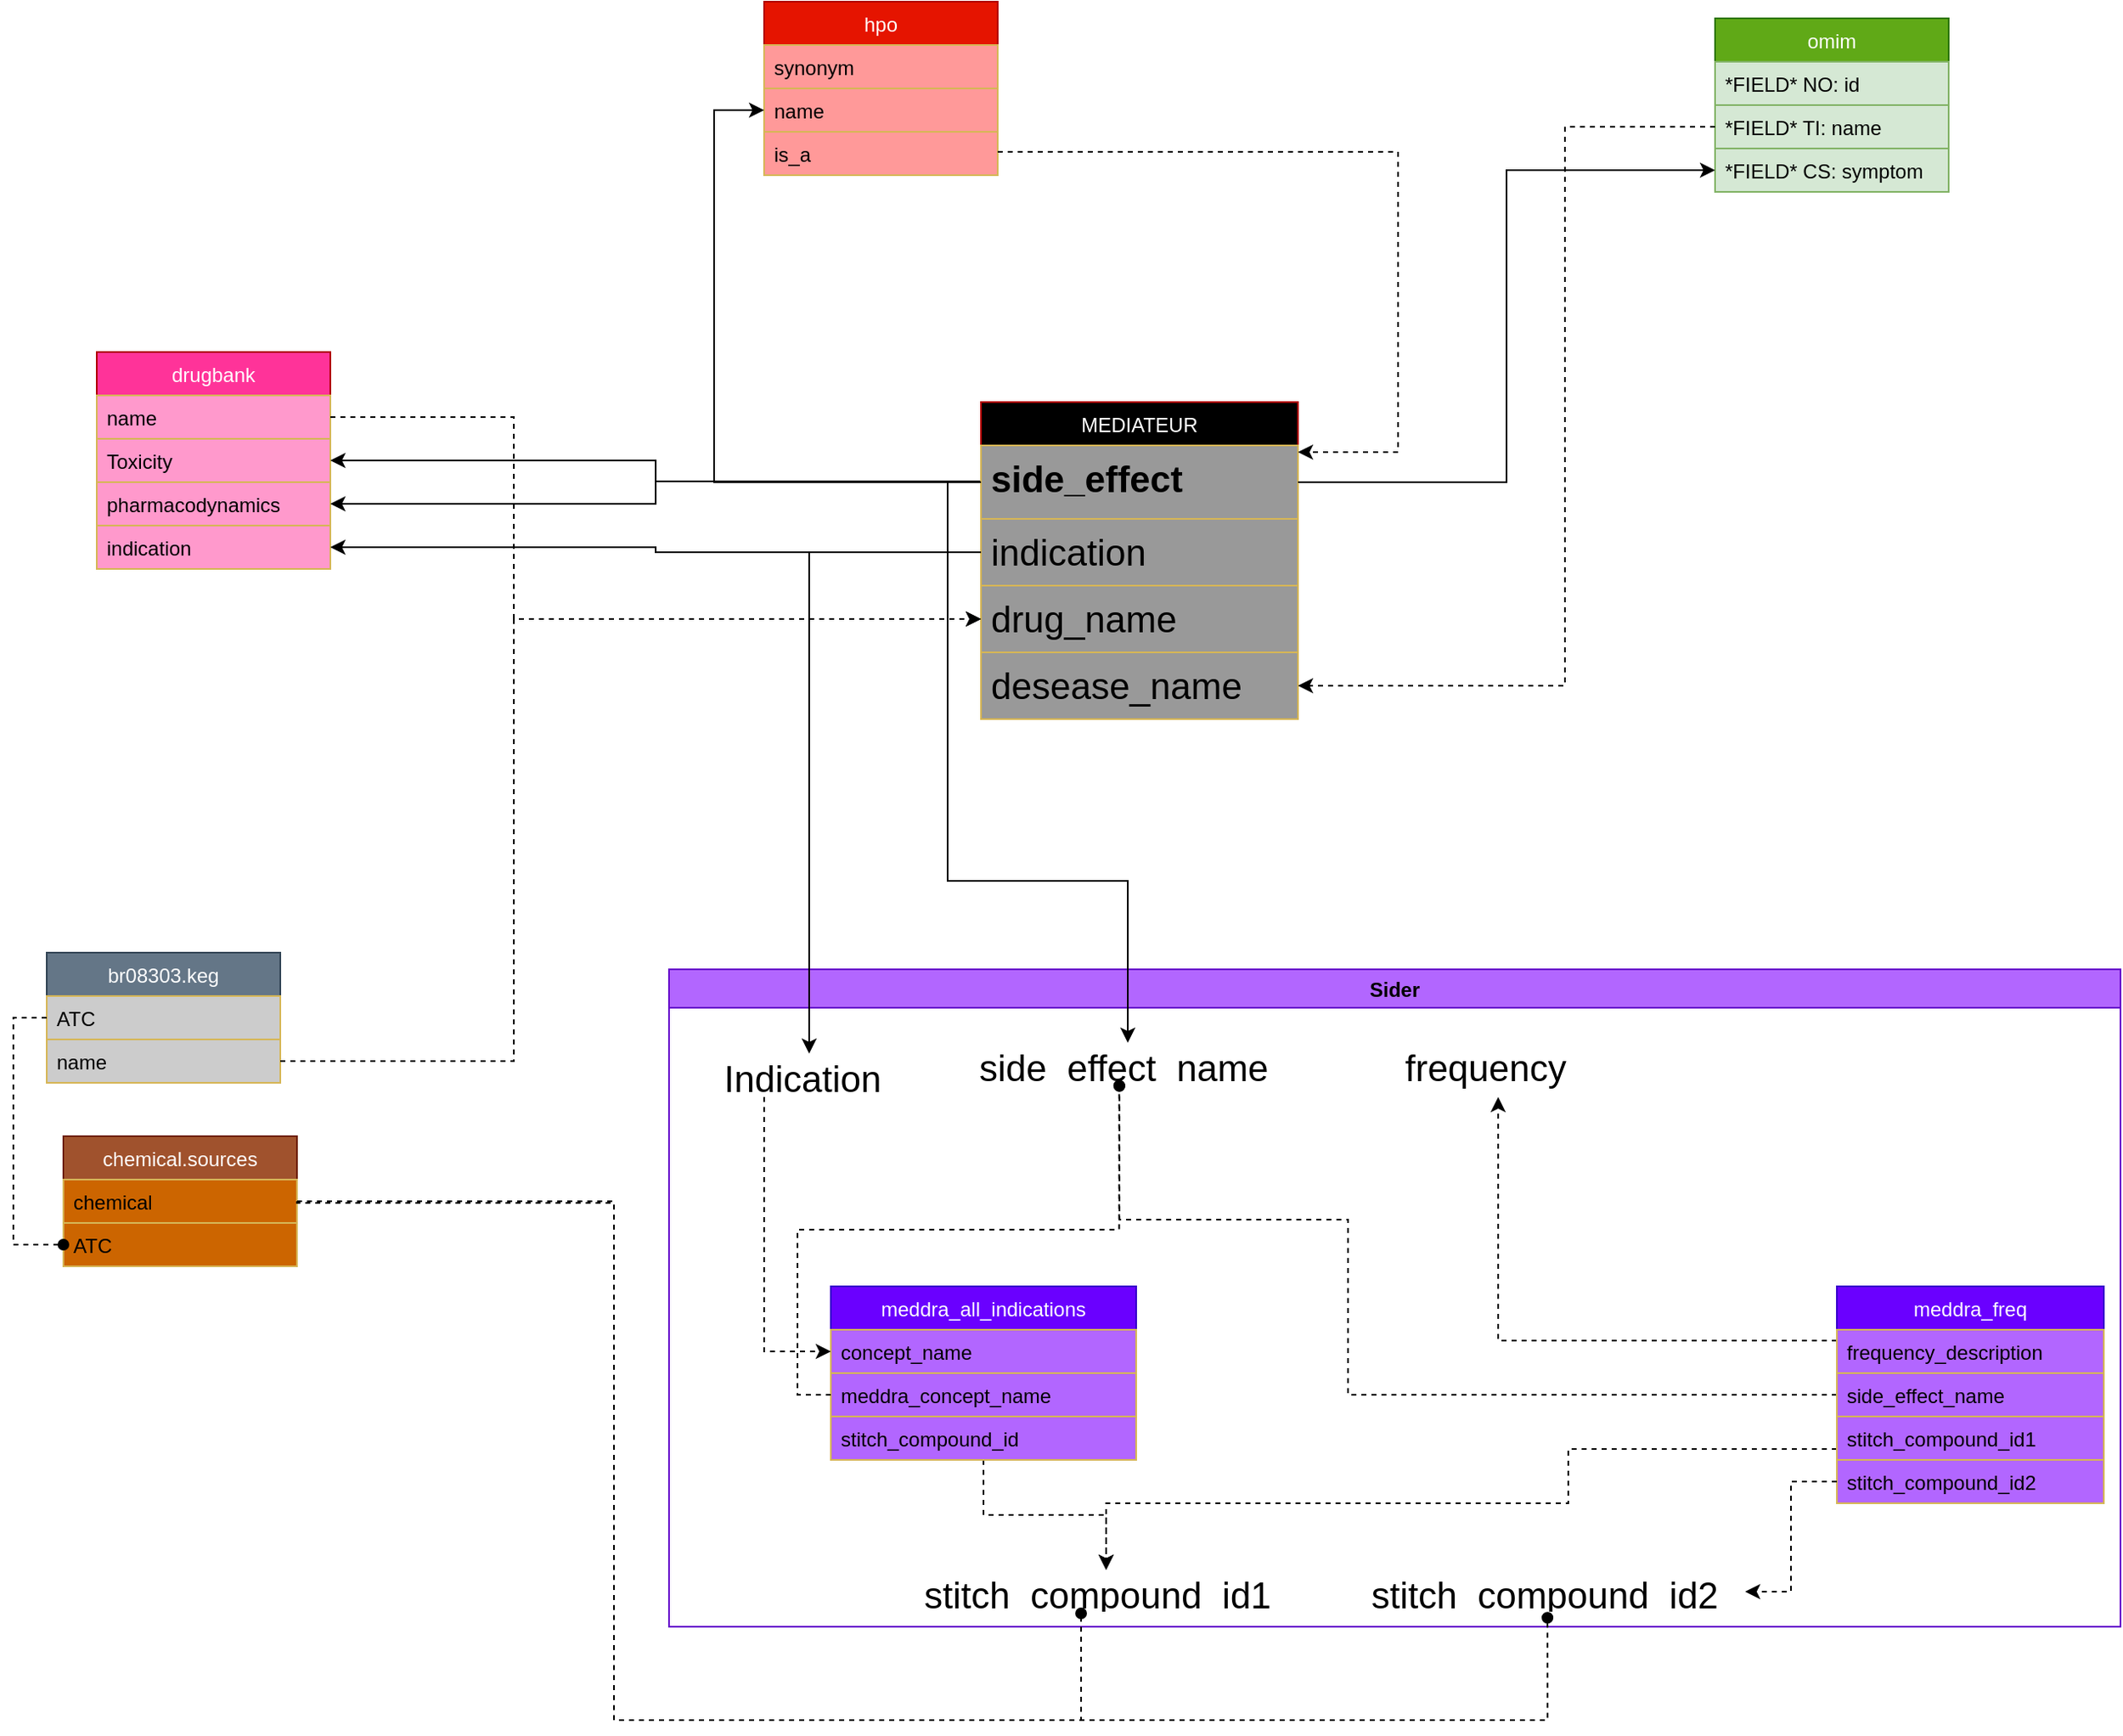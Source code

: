<mxfile version="14.6.1" type="device"><diagram id="_SY94D3gMoZwMA-lYDUD" name="Page-1"><mxGraphModel dx="1221" dy="645" grid="1" gridSize="10" guides="1" tooltips="1" connect="1" arrows="1" fold="1" page="1" pageScale="1" pageWidth="827" pageHeight="1169" math="0" shadow="0"><root><mxCell id="0"/><mxCell id="1" parent="0"/><mxCell id="eHY60AALpFjbMqarnLGY-1" value="omim" style="swimlane;fontStyle=0;childLayout=stackLayout;horizontal=1;startSize=26;fillColor=#60a917;horizontalStack=0;resizeParent=1;resizeParentMax=0;resizeLast=0;collapsible=1;marginBottom=0;strokeColor=#2D7600;fontColor=#ffffff;" parent="1" vertex="1"><mxGeometry x="1040" y="30" width="140" height="104" as="geometry"/></mxCell><mxCell id="eHY60AALpFjbMqarnLGY-2" value="*FIELD* NO: id" style="text;strokeColor=#82b366;fillColor=#d5e8d4;align=left;verticalAlign=top;spacingLeft=4;spacingRight=4;overflow=hidden;rotatable=0;points=[[0,0.5],[1,0.5]];portConstraint=eastwest;" parent="eHY60AALpFjbMqarnLGY-1" vertex="1"><mxGeometry y="26" width="140" height="26" as="geometry"/></mxCell><mxCell id="eHY60AALpFjbMqarnLGY-3" value="*FIELD* TI: name" style="text;strokeColor=#82b366;fillColor=#d5e8d4;align=left;verticalAlign=top;spacingLeft=4;spacingRight=4;overflow=hidden;rotatable=0;points=[[0,0.5],[1,0.5]];portConstraint=eastwest;" parent="eHY60AALpFjbMqarnLGY-1" vertex="1"><mxGeometry y="52" width="140" height="26" as="geometry"/></mxCell><mxCell id="eHY60AALpFjbMqarnLGY-4" value="*FIELD* CS: symptom" style="text;strokeColor=#82b366;fillColor=#d5e8d4;align=left;verticalAlign=top;spacingLeft=4;spacingRight=4;overflow=hidden;rotatable=0;points=[[0,0.5],[1,0.5]];portConstraint=eastwest;" parent="eHY60AALpFjbMqarnLGY-1" vertex="1"><mxGeometry y="78" width="140" height="26" as="geometry"/></mxCell><mxCell id="eHY60AALpFjbMqarnLGY-86" value="chemical.sources" style="swimlane;fontStyle=0;childLayout=stackLayout;horizontal=1;startSize=26;horizontalStack=0;resizeParent=1;resizeParentMax=0;resizeLast=0;collapsible=1;marginBottom=0;strokeColor=#6D1F00;fontColor=#ffffff;fillColor=#a0522d;" parent="1" vertex="1"><mxGeometry x="50" y="700" width="140" height="78" as="geometry"/></mxCell><mxCell id="eHY60AALpFjbMqarnLGY-87" value="chemical" style="text;strokeColor=#d6b656;align=left;verticalAlign=top;spacingLeft=4;spacingRight=4;overflow=hidden;rotatable=0;points=[[0,0.5],[1,0.5]];portConstraint=eastwest;fillColor=#CC6500;" parent="eHY60AALpFjbMqarnLGY-86" vertex="1"><mxGeometry y="26" width="140" height="26" as="geometry"/></mxCell><mxCell id="eHY60AALpFjbMqarnLGY-89" value="ATC" style="text;strokeColor=#d6b656;align=left;verticalAlign=top;spacingLeft=4;spacingRight=4;overflow=hidden;rotatable=0;points=[[0,0.5],[1,0.5]];portConstraint=eastwest;fillColor=#CC6500;" parent="eHY60AALpFjbMqarnLGY-86" vertex="1"><mxGeometry y="52" width="140" height="26" as="geometry"/></mxCell><mxCell id="eHY60AALpFjbMqarnLGY-92" value="br08303.keg" style="swimlane;fontStyle=0;childLayout=stackLayout;horizontal=1;startSize=26;horizontalStack=0;resizeParent=1;resizeParentMax=0;resizeLast=0;collapsible=1;marginBottom=0;strokeColor=#314354;fontColor=#ffffff;fillColor=#647687;" parent="1" vertex="1"><mxGeometry x="40" y="590" width="140" height="78" as="geometry"/></mxCell><mxCell id="eHY60AALpFjbMqarnLGY-93" value="ATC" style="text;strokeColor=#d6b656;align=left;verticalAlign=top;spacingLeft=4;spacingRight=4;overflow=hidden;rotatable=0;points=[[0,0.5],[1,0.5]];portConstraint=eastwest;fillColor=#CCCCCC;" parent="eHY60AALpFjbMqarnLGY-92" vertex="1"><mxGeometry y="26" width="140" height="26" as="geometry"/></mxCell><mxCell id="eHY60AALpFjbMqarnLGY-94" value="name" style="text;strokeColor=#d6b656;align=left;verticalAlign=top;spacingLeft=4;spacingRight=4;overflow=hidden;rotatable=0;points=[[0,0.5],[1,0.5]];portConstraint=eastwest;fillColor=#CCCCCC;" parent="eHY60AALpFjbMqarnLGY-92" vertex="1"><mxGeometry y="52" width="140" height="26" as="geometry"/></mxCell><mxCell id="eHY60AALpFjbMqarnLGY-144" value="" style="group" parent="1" vertex="1" connectable="0"><mxGeometry x="413" y="600" width="870" height="394" as="geometry"/></mxCell><mxCell id="eHY60AALpFjbMqarnLGY-143" value="" style="group" parent="eHY60AALpFjbMqarnLGY-144" vertex="1" connectable="0"><mxGeometry width="870" height="394" as="geometry"/></mxCell><mxCell id="eHY60AALpFjbMqarnLGY-140" value="" style="group" parent="eHY60AALpFjbMqarnLGY-143" vertex="1" connectable="0"><mxGeometry width="870" height="394" as="geometry"/></mxCell><mxCell id="eHY60AALpFjbMqarnLGY-142" value="" style="group" parent="eHY60AALpFjbMqarnLGY-140" vertex="1" connectable="0"><mxGeometry width="870" height="394" as="geometry"/></mxCell><mxCell id="eHY60AALpFjbMqarnLGY-139" value="" style="group" parent="eHY60AALpFjbMqarnLGY-142" vertex="1" connectable="0"><mxGeometry width="870" height="394" as="geometry"/></mxCell><mxCell id="eHY60AALpFjbMqarnLGY-141" value="" style="group" parent="eHY60AALpFjbMqarnLGY-139" vertex="1" connectable="0"><mxGeometry width="870" height="394" as="geometry"/></mxCell><mxCell id="eHY60AALpFjbMqarnLGY-138" value="" style="group" parent="eHY60AALpFjbMqarnLGY-141" vertex="1" connectable="0"><mxGeometry width="870" height="394" as="geometry"/></mxCell><mxCell id="eHY60AALpFjbMqarnLGY-66" value="Sider" style="swimlane;fillColor=#B266FF;strokeColor=#6600CC;" parent="eHY60AALpFjbMqarnLGY-138" vertex="1"><mxGeometry width="870" height="394" as="geometry"/></mxCell><mxCell id="zmcV_JZj9wKGPKLQ9B_M-11" style="edgeStyle=orthogonalEdgeStyle;rounded=0;orthogonalLoop=1;jettySize=auto;html=1;exitX=0;exitY=0.75;exitDx=0;exitDy=0;dashed=1;" edge="1" parent="eHY60AALpFjbMqarnLGY-66" source="eHY60AALpFjbMqarnLGY-68" target="eHY60AALpFjbMqarnLGY-162"><mxGeometry relative="1" as="geometry"><Array as="points"><mxPoint x="539" y="288"/><mxPoint x="539" y="320"/><mxPoint x="262" y="320"/></Array></mxGeometry></mxCell><mxCell id="zmcV_JZj9wKGPKLQ9B_M-19" style="edgeStyle=orthogonalEdgeStyle;rounded=0;orthogonalLoop=1;jettySize=auto;html=1;exitX=0;exitY=0.25;exitDx=0;exitDy=0;dashed=1;" edge="1" parent="eHY60AALpFjbMqarnLGY-66" source="eHY60AALpFjbMqarnLGY-68" target="eHY60AALpFjbMqarnLGY-100"><mxGeometry relative="1" as="geometry"><Array as="points"><mxPoint x="497" y="223"/></Array></mxGeometry></mxCell><mxCell id="zmcV_JZj9wKGPKLQ9B_M-41" style="edgeStyle=orthogonalEdgeStyle;rounded=0;orthogonalLoop=1;jettySize=auto;html=1;exitX=0;exitY=0.5;exitDx=0;exitDy=0;endArrow=oval;endFill=1;dashed=1;entryX=0.475;entryY=0.996;entryDx=0;entryDy=0;entryPerimeter=0;" edge="1" parent="eHY60AALpFjbMqarnLGY-66" source="eHY60AALpFjbMqarnLGY-68" target="eHY60AALpFjbMqarnLGY-98"><mxGeometry relative="1" as="geometry"><mxPoint x="267" y="70" as="targetPoint"/><Array as="points"><mxPoint x="407" y="255"/><mxPoint x="407" y="150"/><mxPoint x="270" y="150"/></Array></mxGeometry></mxCell><mxCell id="eHY60AALpFjbMqarnLGY-68" value="meddra_freq" style="swimlane;fontStyle=0;childLayout=stackLayout;horizontal=1;startSize=26;horizontalStack=0;resizeParent=1;resizeParentMax=0;resizeLast=0;collapsible=1;marginBottom=0;strokeColor=#3700CC;fontColor=#ffffff;fillColor=#6a00ff;" parent="eHY60AALpFjbMqarnLGY-66" vertex="1"><mxGeometry x="700" y="190" width="160" height="130" as="geometry"/></mxCell><mxCell id="eHY60AALpFjbMqarnLGY-69" value="frequency_description" style="text;strokeColor=#d6b656;align=left;verticalAlign=top;spacingLeft=4;spacingRight=4;overflow=hidden;rotatable=0;points=[[0,0.5],[1,0.5]];portConstraint=eastwest;fillColor=#B266FF;" parent="eHY60AALpFjbMqarnLGY-68" vertex="1"><mxGeometry y="26" width="160" height="26" as="geometry"/></mxCell><mxCell id="eHY60AALpFjbMqarnLGY-70" value="side_effect_name" style="text;strokeColor=#d6b656;align=left;verticalAlign=top;spacingLeft=4;spacingRight=4;overflow=hidden;rotatable=0;points=[[0,0.5],[1,0.5]];portConstraint=eastwest;fillColor=#B266FF;" parent="eHY60AALpFjbMqarnLGY-68" vertex="1"><mxGeometry y="52" width="160" height="26" as="geometry"/></mxCell><mxCell id="eHY60AALpFjbMqarnLGY-72" value="stitch_compound_id1" style="text;strokeColor=#d6b656;align=left;verticalAlign=top;spacingLeft=4;spacingRight=4;overflow=hidden;rotatable=0;points=[[0,0.5],[1,0.5]];portConstraint=eastwest;fillColor=#B266FF;" parent="eHY60AALpFjbMqarnLGY-68" vertex="1"><mxGeometry y="78" width="160" height="26" as="geometry"/></mxCell><mxCell id="eHY60AALpFjbMqarnLGY-73" value="stitch_compound_id2" style="text;strokeColor=#d6b656;align=left;verticalAlign=top;spacingLeft=4;spacingRight=4;overflow=hidden;rotatable=0;points=[[0,0.5],[1,0.5]];portConstraint=eastwest;fillColor=#B266FF;" parent="eHY60AALpFjbMqarnLGY-68" vertex="1"><mxGeometry y="104" width="160" height="26" as="geometry"/></mxCell><mxCell id="zmcV_JZj9wKGPKLQ9B_M-13" style="edgeStyle=orthogonalEdgeStyle;rounded=0;orthogonalLoop=1;jettySize=auto;html=1;exitX=0.5;exitY=1;exitDx=0;exitDy=0;entryX=0.5;entryY=-0.004;entryDx=0;entryDy=0;entryPerimeter=0;dashed=1;" edge="1" parent="eHY60AALpFjbMqarnLGY-66" source="eHY60AALpFjbMqarnLGY-75" target="eHY60AALpFjbMqarnLGY-162"><mxGeometry relative="1" as="geometry"/></mxCell><mxCell id="eHY60AALpFjbMqarnLGY-75" value="meddra_all_indications" style="swimlane;fontStyle=0;childLayout=stackLayout;horizontal=1;startSize=26;horizontalStack=0;resizeParent=1;resizeParentMax=0;resizeLast=0;collapsible=1;marginBottom=0;strokeColor=#3700CC;fontColor=#ffffff;fillColor=#6a00ff;" parent="eHY60AALpFjbMqarnLGY-66" vertex="1"><mxGeometry x="97" y="190" width="183" height="104" as="geometry"/></mxCell><mxCell id="eHY60AALpFjbMqarnLGY-76" value="concept_name" style="text;strokeColor=#d6b656;align=left;verticalAlign=top;spacingLeft=4;spacingRight=4;overflow=hidden;rotatable=0;points=[[0,0.5],[1,0.5]];portConstraint=eastwest;fillColor=#B266FF;" parent="eHY60AALpFjbMqarnLGY-75" vertex="1"><mxGeometry y="26" width="183" height="26" as="geometry"/></mxCell><mxCell id="eHY60AALpFjbMqarnLGY-77" value="meddra_concept_name" style="text;strokeColor=#d6b656;align=left;verticalAlign=top;spacingLeft=4;spacingRight=4;overflow=hidden;rotatable=0;points=[[0,0.5],[1,0.5]];portConstraint=eastwest;fillColor=#B266FF;" parent="eHY60AALpFjbMqarnLGY-75" vertex="1"><mxGeometry y="52" width="183" height="26" as="geometry"/></mxCell><mxCell id="eHY60AALpFjbMqarnLGY-79" value="stitch_compound_id" style="text;strokeColor=#d6b656;align=left;verticalAlign=top;spacingLeft=4;spacingRight=4;overflow=hidden;rotatable=0;points=[[0,0.5],[1,0.5]];portConstraint=eastwest;fillColor=#B266FF;" parent="eHY60AALpFjbMqarnLGY-75" vertex="1"><mxGeometry y="78" width="183" height="26" as="geometry"/></mxCell><mxCell id="eHY60AALpFjbMqarnLGY-98" value="side_effect_name" style="text;strokeColor=none;fillColor=none;align=left;verticalAlign=middle;spacingLeft=4;spacingRight=4;overflow=hidden;rotatable=0;points=[[0,0.5],[1,0.5]];portConstraint=eastwest;fontSize=22;" parent="eHY60AALpFjbMqarnLGY-66" vertex="1"><mxGeometry x="180" y="44" width="189.5" height="26" as="geometry"/></mxCell><mxCell id="eHY60AALpFjbMqarnLGY-100" value="frequency" style="text;strokeColor=none;fillColor=none;align=left;verticalAlign=middle;spacingLeft=4;spacingRight=4;overflow=hidden;rotatable=0;points=[[0,0.5],[1,0.5]];portConstraint=eastwest;fontSize=22;" parent="eHY60AALpFjbMqarnLGY-66" vertex="1"><mxGeometry x="435.25" y="37.5" width="189.5" height="39" as="geometry"/></mxCell><mxCell id="eHY60AALpFjbMqarnLGY-162" value="stitch_compound_id1" style="text;strokeColor=none;fillColor=none;align=left;verticalAlign=middle;spacingLeft=4;spacingRight=4;overflow=hidden;rotatable=0;points=[[0,0.5],[1,0.5]];portConstraint=eastwest;fontSize=22;" parent="eHY60AALpFjbMqarnLGY-66" vertex="1"><mxGeometry x="147" y="360" width="230" height="26" as="geometry"/></mxCell><mxCell id="eHY60AALpFjbMqarnLGY-163" value="stitch_compound_id2" style="text;strokeColor=none;fillColor=none;align=left;verticalAlign=middle;spacingLeft=4;spacingRight=4;overflow=hidden;rotatable=0;points=[[0,0.5],[1,0.5]];portConstraint=eastwest;fontSize=22;" parent="eHY60AALpFjbMqarnLGY-66" vertex="1"><mxGeometry x="415" y="360" width="230" height="26" as="geometry"/></mxCell><mxCell id="zmcV_JZj9wKGPKLQ9B_M-12" style="edgeStyle=orthogonalEdgeStyle;rounded=0;orthogonalLoop=1;jettySize=auto;html=1;exitX=0;exitY=0.5;exitDx=0;exitDy=0;dashed=1;" edge="1" parent="eHY60AALpFjbMqarnLGY-66" source="eHY60AALpFjbMqarnLGY-73" target="eHY60AALpFjbMqarnLGY-163"><mxGeometry relative="1" as="geometry"/></mxCell><mxCell id="zmcV_JZj9wKGPKLQ9B_M-16" style="edgeStyle=orthogonalEdgeStyle;rounded=0;orthogonalLoop=1;jettySize=auto;html=1;exitX=0;exitY=0.5;exitDx=0;exitDy=0;entryX=0.474;entryY=0.99;entryDx=0;entryDy=0;entryPerimeter=0;dashed=1;endArrow=oval;endFill=1;" edge="1" parent="eHY60AALpFjbMqarnLGY-66" source="eHY60AALpFjbMqarnLGY-77" target="eHY60AALpFjbMqarnLGY-98"><mxGeometry relative="1" as="geometry"/></mxCell><mxCell id="zmcV_JZj9wKGPKLQ9B_M-39" style="edgeStyle=orthogonalEdgeStyle;rounded=0;orthogonalLoop=1;jettySize=auto;html=1;entryX=0;entryY=0.5;entryDx=0;entryDy=0;endArrow=classic;endFill=1;dashed=1;" edge="1" parent="eHY60AALpFjbMqarnLGY-66" source="zmcV_JZj9wKGPKLQ9B_M-37" target="eHY60AALpFjbMqarnLGY-76"><mxGeometry relative="1" as="geometry"><Array as="points"><mxPoint x="57" y="229"/></Array></mxGeometry></mxCell><mxCell id="zmcV_JZj9wKGPKLQ9B_M-37" value="Indication" style="text;strokeColor=none;fillColor=none;align=left;verticalAlign=middle;spacingLeft=4;spacingRight=4;overflow=hidden;rotatable=0;points=[[0,0.5],[1,0.5]];portConstraint=eastwest;fontSize=22;" vertex="1" parent="eHY60AALpFjbMqarnLGY-66"><mxGeometry x="27" y="50.5" width="113" height="26" as="geometry"/></mxCell><mxCell id="eHY60AALpFjbMqarnLGY-48" value="hpo" style="swimlane;fontStyle=0;childLayout=stackLayout;horizontal=1;startSize=26;horizontalStack=0;resizeParent=1;resizeParentMax=0;resizeLast=0;collapsible=1;marginBottom=0;strokeColor=#B20000;fontColor=#ffffff;fillColor=#e51400;" parent="1" vertex="1"><mxGeometry x="470" y="20" width="140" height="104" as="geometry"/></mxCell><mxCell id="eHY60AALpFjbMqarnLGY-50" value="synonym" style="text;strokeColor=#d6b656;align=left;verticalAlign=top;spacingLeft=4;spacingRight=4;overflow=hidden;rotatable=0;points=[[0,0.5],[1,0.5]];portConstraint=eastwest;fillColor=#FF9999;" parent="eHY60AALpFjbMqarnLGY-48" vertex="1"><mxGeometry y="26" width="140" height="26" as="geometry"/></mxCell><mxCell id="eHY60AALpFjbMqarnLGY-52" value="name" style="text;strokeColor=#d6b656;align=left;verticalAlign=top;spacingLeft=4;spacingRight=4;overflow=hidden;rotatable=0;points=[[0,0.5],[1,0.5]];portConstraint=eastwest;fillColor=#FF9999;" parent="eHY60AALpFjbMqarnLGY-48" vertex="1"><mxGeometry y="52" width="140" height="26" as="geometry"/></mxCell><mxCell id="eHY60AALpFjbMqarnLGY-53" value="is_a" style="text;strokeColor=#d6b656;align=left;verticalAlign=top;spacingLeft=4;spacingRight=4;overflow=hidden;rotatable=0;points=[[0,0.5],[1,0.5]];portConstraint=eastwest;fillColor=#FF9999;" parent="eHY60AALpFjbMqarnLGY-48" vertex="1"><mxGeometry y="78" width="140" height="26" as="geometry"/></mxCell><mxCell id="eHY60AALpFjbMqarnLGY-169" style="edgeStyle=orthogonalEdgeStyle;rounded=0;orthogonalLoop=1;jettySize=auto;html=1;exitX=1;exitY=0.5;exitDx=0;exitDy=0;labelBackgroundColor=none;strokeColor=#000000;fontSize=22;fontColor=#000000;dashed=1;endArrow=oval;endFill=1;" parent="1" source="eHY60AALpFjbMqarnLGY-87" target="eHY60AALpFjbMqarnLGY-162" edge="1"><mxGeometry relative="1" as="geometry"><Array as="points"><mxPoint x="380" y="740"/><mxPoint x="380" y="1050"/><mxPoint x="660" y="1050"/></Array></mxGeometry></mxCell><mxCell id="eHY60AALpFjbMqarnLGY-171" style="edgeStyle=orthogonalEdgeStyle;rounded=0;orthogonalLoop=1;jettySize=auto;html=1;exitX=0;exitY=0.5;exitDx=0;exitDy=0;entryX=0;entryY=0.5;entryDx=0;entryDy=0;dashed=1;labelBackgroundColor=none;strokeColor=#000000;fontSize=22;fontColor=#000000;endArrow=oval;endFill=1;" parent="1" source="eHY60AALpFjbMqarnLGY-93" target="eHY60AALpFjbMqarnLGY-89" edge="1"><mxGeometry relative="1" as="geometry"/></mxCell><mxCell id="Vt67pF_ZGzXHQQoCEUzW-1" value="drugbank" style="swimlane;fontStyle=0;childLayout=stackLayout;horizontal=1;startSize=26;horizontalStack=0;resizeParent=1;resizeParentMax=0;resizeLast=0;collapsible=1;marginBottom=0;strokeColor=#B20000;fontColor=#ffffff;fillColor=#FF3399;" parent="1" vertex="1"><mxGeometry x="70" y="230" width="140" height="130" as="geometry"/></mxCell><mxCell id="Vt67pF_ZGzXHQQoCEUzW-2" value="name" style="text;strokeColor=#d6b656;align=left;verticalAlign=top;spacingLeft=4;spacingRight=4;overflow=hidden;rotatable=0;points=[[0,0.5],[1,0.5]];portConstraint=eastwest;fillColor=#FF99CC;" parent="Vt67pF_ZGzXHQQoCEUzW-1" vertex="1"><mxGeometry y="26" width="140" height="26" as="geometry"/></mxCell><mxCell id="Vt67pF_ZGzXHQQoCEUzW-3" value="Toxicity" style="text;strokeColor=#d6b656;align=left;verticalAlign=top;spacingLeft=4;spacingRight=4;overflow=hidden;rotatable=0;points=[[0,0.5],[1,0.5]];portConstraint=eastwest;fillColor=#FF99CC;" parent="Vt67pF_ZGzXHQQoCEUzW-1" vertex="1"><mxGeometry y="52" width="140" height="26" as="geometry"/></mxCell><mxCell id="Vt67pF_ZGzXHQQoCEUzW-4" value="pharmacodynamics" style="text;strokeColor=#d6b656;align=left;verticalAlign=top;spacingLeft=4;spacingRight=4;overflow=hidden;rotatable=0;points=[[0,0.5],[1,0.5]];portConstraint=eastwest;fillColor=#FF99CC;" parent="Vt67pF_ZGzXHQQoCEUzW-1" vertex="1"><mxGeometry y="78" width="140" height="26" as="geometry"/></mxCell><mxCell id="Vt67pF_ZGzXHQQoCEUzW-6" value="indication" style="text;strokeColor=#d6b656;align=left;verticalAlign=top;spacingLeft=4;spacingRight=4;overflow=hidden;rotatable=0;points=[[0,0.5],[1,0.5]];portConstraint=eastwest;fillColor=#FF99CC;" parent="Vt67pF_ZGzXHQQoCEUzW-1" vertex="1"><mxGeometry y="104" width="140" height="26" as="geometry"/></mxCell><mxCell id="zmcV_JZj9wKGPKLQ9B_M-25" style="edgeStyle=orthogonalEdgeStyle;rounded=0;orthogonalLoop=1;jettySize=auto;html=1;exitX=0;exitY=0.25;exitDx=0;exitDy=0;" edge="1" parent="1" source="Vt67pF_ZGzXHQQoCEUzW-11" target="eHY60AALpFjbMqarnLGY-98"><mxGeometry relative="1" as="geometry"><Array as="points"><mxPoint x="580" y="308"/><mxPoint x="580" y="547"/><mxPoint x="688" y="547"/></Array></mxGeometry></mxCell><mxCell id="zmcV_JZj9wKGPKLQ9B_M-26" style="edgeStyle=orthogonalEdgeStyle;rounded=0;orthogonalLoop=1;jettySize=auto;html=1;exitX=0;exitY=0.25;exitDx=0;exitDy=0;entryX=1;entryY=0.5;entryDx=0;entryDy=0;" edge="1" parent="1" source="Vt67pF_ZGzXHQQoCEUzW-11" target="Vt67pF_ZGzXHQQoCEUzW-3"><mxGeometry relative="1" as="geometry"/></mxCell><mxCell id="zmcV_JZj9wKGPKLQ9B_M-27" style="edgeStyle=orthogonalEdgeStyle;rounded=0;orthogonalLoop=1;jettySize=auto;html=1;exitX=0;exitY=0.25;exitDx=0;exitDy=0;entryX=1;entryY=0.5;entryDx=0;entryDy=0;" edge="1" parent="1" source="Vt67pF_ZGzXHQQoCEUzW-11" target="Vt67pF_ZGzXHQQoCEUzW-4"><mxGeometry relative="1" as="geometry"/></mxCell><mxCell id="Vt67pF_ZGzXHQQoCEUzW-11" value="MEDIATEUR" style="swimlane;fontStyle=0;childLayout=stackLayout;horizontal=1;startSize=26;horizontalStack=0;resizeParent=1;resizeParentMax=0;resizeLast=0;collapsible=1;marginBottom=0;strokeColor=#B20000;fontColor=#ffffff;fillColor=#000000;" parent="1" vertex="1"><mxGeometry x="600" y="260" width="190" height="190" as="geometry"/></mxCell><mxCell id="Vt67pF_ZGzXHQQoCEUzW-12" value="side_effect" style="text;strokeColor=#d6b656;align=left;verticalAlign=top;spacingLeft=4;spacingRight=4;overflow=hidden;rotatable=0;points=[[0,0.5],[1,0.5]];portConstraint=eastwest;fillColor=#999999;fontSize=22;fontStyle=1" parent="Vt67pF_ZGzXHQQoCEUzW-11" vertex="1"><mxGeometry y="26" width="190" height="44" as="geometry"/></mxCell><mxCell id="Vt67pF_ZGzXHQQoCEUzW-13" value="indication" style="text;strokeColor=#d6b656;align=left;verticalAlign=top;spacingLeft=4;spacingRight=4;overflow=hidden;rotatable=0;points=[[0,0.5],[1,0.5]];portConstraint=eastwest;fillColor=#999999;fontSize=22;" parent="Vt67pF_ZGzXHQQoCEUzW-11" vertex="1"><mxGeometry y="70" width="190" height="40" as="geometry"/></mxCell><mxCell id="Vt67pF_ZGzXHQQoCEUzW-14" value="drug_name&#10;" style="text;strokeColor=#d6b656;align=left;verticalAlign=top;spacingLeft=4;spacingRight=4;overflow=hidden;rotatable=0;points=[[0,0.5],[1,0.5]];portConstraint=eastwest;fillColor=#999999;fontSize=22;" parent="Vt67pF_ZGzXHQQoCEUzW-11" vertex="1"><mxGeometry y="110" width="190" height="40" as="geometry"/></mxCell><mxCell id="Vt67pF_ZGzXHQQoCEUzW-15" value="desease_name" style="text;strokeColor=#d6b656;align=left;verticalAlign=top;spacingLeft=4;spacingRight=4;overflow=hidden;rotatable=0;points=[[0,0.5],[1,0.5]];portConstraint=eastwest;fillColor=#999999;fontSize=22;" parent="Vt67pF_ZGzXHQQoCEUzW-11" vertex="1"><mxGeometry y="150" width="190" height="40" as="geometry"/></mxCell><mxCell id="zmcV_JZj9wKGPKLQ9B_M-20" style="edgeStyle=orthogonalEdgeStyle;rounded=0;orthogonalLoop=1;jettySize=auto;html=1;exitX=1;exitY=0.5;exitDx=0;exitDy=0;dashed=1;entryX=0.485;entryY=1.1;entryDx=0;entryDy=0;entryPerimeter=0;endArrow=oval;endFill=1;" edge="1" parent="1" source="eHY60AALpFjbMqarnLGY-87" target="eHY60AALpFjbMqarnLGY-163"><mxGeometry relative="1" as="geometry"><Array as="points"><mxPoint x="380" y="739"/><mxPoint x="380" y="1050"/><mxPoint x="940" y="1050"/></Array></mxGeometry></mxCell><mxCell id="zmcV_JZj9wKGPKLQ9B_M-21" style="edgeStyle=orthogonalEdgeStyle;rounded=0;orthogonalLoop=1;jettySize=auto;html=1;exitX=1;exitY=0.5;exitDx=0;exitDy=0;entryX=0;entryY=0.5;entryDx=0;entryDy=0;dashed=1;" edge="1" parent="1" source="eHY60AALpFjbMqarnLGY-94" target="Vt67pF_ZGzXHQQoCEUzW-14"><mxGeometry relative="1" as="geometry"><Array as="points"><mxPoint x="320" y="655"/><mxPoint x="320" y="390"/></Array></mxGeometry></mxCell><mxCell id="zmcV_JZj9wKGPKLQ9B_M-22" style="edgeStyle=orthogonalEdgeStyle;rounded=0;orthogonalLoop=1;jettySize=auto;html=1;exitX=1;exitY=0.5;exitDx=0;exitDy=0;entryX=0;entryY=0.5;entryDx=0;entryDy=0;dashed=1;" edge="1" parent="1" source="Vt67pF_ZGzXHQQoCEUzW-2" target="Vt67pF_ZGzXHQQoCEUzW-14"><mxGeometry relative="1" as="geometry"><Array as="points"><mxPoint x="320" y="269"/><mxPoint x="320" y="390"/></Array></mxGeometry></mxCell><mxCell id="zmcV_JZj9wKGPKLQ9B_M-30" style="edgeStyle=orthogonalEdgeStyle;rounded=0;orthogonalLoop=1;jettySize=auto;html=1;dashed=1;" edge="1" parent="1" source="eHY60AALpFjbMqarnLGY-53"><mxGeometry relative="1" as="geometry"><mxPoint x="790" y="290" as="targetPoint"/><Array as="points"><mxPoint x="850" y="110"/><mxPoint x="850" y="290"/><mxPoint x="790" y="290"/></Array></mxGeometry></mxCell><mxCell id="zmcV_JZj9wKGPKLQ9B_M-31" style="edgeStyle=orthogonalEdgeStyle;rounded=0;orthogonalLoop=1;jettySize=auto;html=1;exitX=0;exitY=0.5;exitDx=0;exitDy=0;entryX=0;entryY=0.5;entryDx=0;entryDy=0;endArrow=classic;endFill=1;" edge="1" parent="1" source="Vt67pF_ZGzXHQQoCEUzW-12" target="eHY60AALpFjbMqarnLGY-52"><mxGeometry relative="1" as="geometry"><Array as="points"><mxPoint x="440" y="308"/><mxPoint x="440" y="85"/></Array></mxGeometry></mxCell><mxCell id="zmcV_JZj9wKGPKLQ9B_M-32" style="edgeStyle=orthogonalEdgeStyle;rounded=0;orthogonalLoop=1;jettySize=auto;html=1;exitX=1;exitY=0.5;exitDx=0;exitDy=0;entryX=0;entryY=0.5;entryDx=0;entryDy=0;endArrow=classic;endFill=1;" edge="1" parent="1" source="Vt67pF_ZGzXHQQoCEUzW-12" target="eHY60AALpFjbMqarnLGY-4"><mxGeometry relative="1" as="geometry"/></mxCell><mxCell id="zmcV_JZj9wKGPKLQ9B_M-33" style="edgeStyle=orthogonalEdgeStyle;rounded=0;orthogonalLoop=1;jettySize=auto;html=1;exitX=0;exitY=0.5;exitDx=0;exitDy=0;entryX=1;entryY=0.5;entryDx=0;entryDy=0;endArrow=classic;endFill=1;dashed=1;" edge="1" parent="1" source="eHY60AALpFjbMqarnLGY-3" target="Vt67pF_ZGzXHQQoCEUzW-15"><mxGeometry relative="1" as="geometry"><Array as="points"><mxPoint x="950" y="95"/><mxPoint x="950" y="430"/></Array></mxGeometry></mxCell><mxCell id="zmcV_JZj9wKGPKLQ9B_M-36" style="edgeStyle=orthogonalEdgeStyle;rounded=0;orthogonalLoop=1;jettySize=auto;html=1;exitX=0;exitY=0.5;exitDx=0;exitDy=0;entryX=1;entryY=0.5;entryDx=0;entryDy=0;endArrow=classic;endFill=1;" edge="1" parent="1" source="Vt67pF_ZGzXHQQoCEUzW-13" target="Vt67pF_ZGzXHQQoCEUzW-6"><mxGeometry relative="1" as="geometry"/></mxCell><mxCell id="zmcV_JZj9wKGPKLQ9B_M-40" style="edgeStyle=orthogonalEdgeStyle;rounded=0;orthogonalLoop=1;jettySize=auto;html=1;exitX=0;exitY=0.5;exitDx=0;exitDy=0;endArrow=classic;endFill=1;" edge="1" parent="1" source="Vt67pF_ZGzXHQQoCEUzW-13" target="zmcV_JZj9wKGPKLQ9B_M-37"><mxGeometry relative="1" as="geometry"><Array as="points"><mxPoint x="497" y="350"/></Array></mxGeometry></mxCell></root></mxGraphModel></diagram></mxfile>